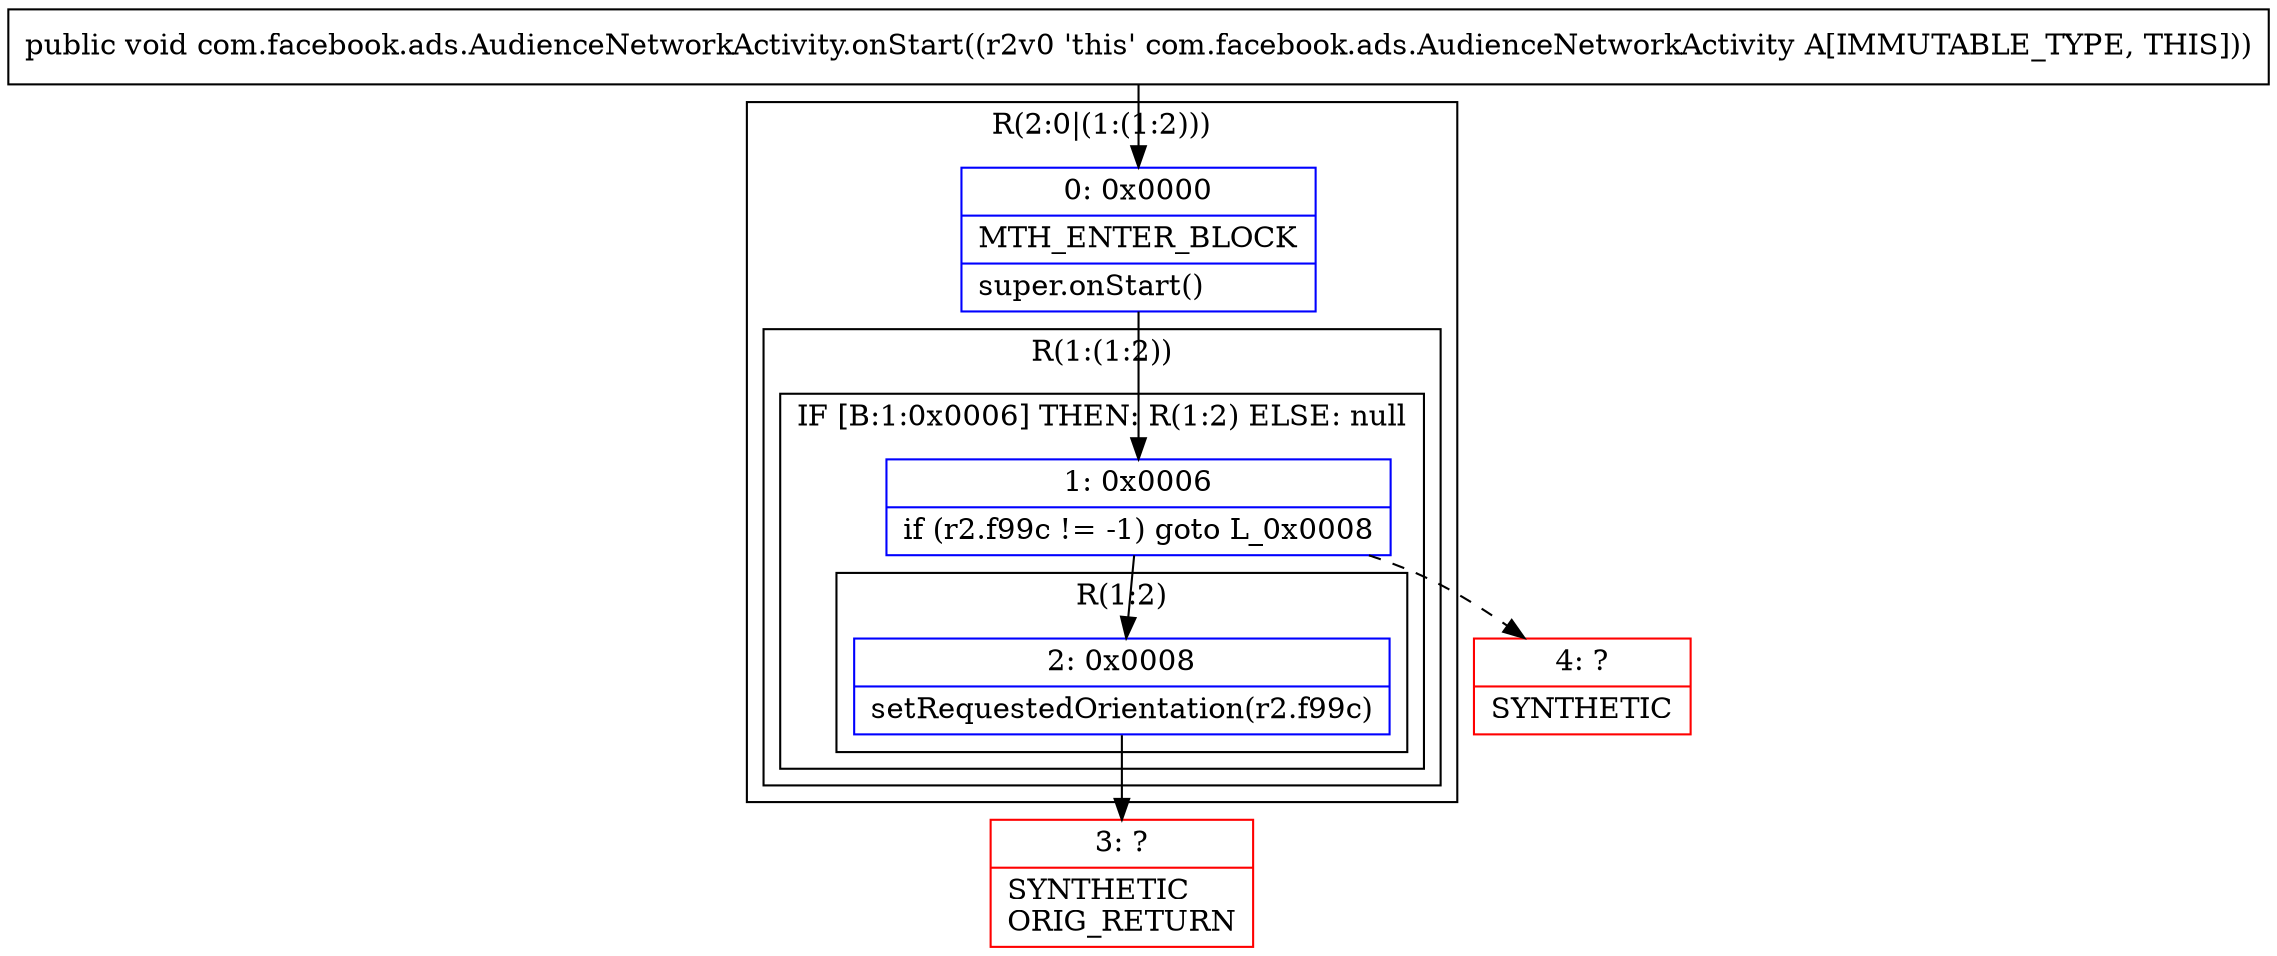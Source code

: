 digraph "CFG forcom.facebook.ads.AudienceNetworkActivity.onStart()V" {
subgraph cluster_Region_1820361688 {
label = "R(2:0|(1:(1:2)))";
node [shape=record,color=blue];
Node_0 [shape=record,label="{0\:\ 0x0000|MTH_ENTER_BLOCK\l|super.onStart()\l}"];
subgraph cluster_Region_196185037 {
label = "R(1:(1:2))";
node [shape=record,color=blue];
subgraph cluster_IfRegion_1591239631 {
label = "IF [B:1:0x0006] THEN: R(1:2) ELSE: null";
node [shape=record,color=blue];
Node_1 [shape=record,label="{1\:\ 0x0006|if (r2.f99c != \-1) goto L_0x0008\l}"];
subgraph cluster_Region_251487957 {
label = "R(1:2)";
node [shape=record,color=blue];
Node_2 [shape=record,label="{2\:\ 0x0008|setRequestedOrientation(r2.f99c)\l}"];
}
}
}
}
Node_3 [shape=record,color=red,label="{3\:\ ?|SYNTHETIC\lORIG_RETURN\l}"];
Node_4 [shape=record,color=red,label="{4\:\ ?|SYNTHETIC\l}"];
MethodNode[shape=record,label="{public void com.facebook.ads.AudienceNetworkActivity.onStart((r2v0 'this' com.facebook.ads.AudienceNetworkActivity A[IMMUTABLE_TYPE, THIS])) }"];
MethodNode -> Node_0;
Node_0 -> Node_1;
Node_1 -> Node_2;
Node_1 -> Node_4[style=dashed];
Node_2 -> Node_3;
}

